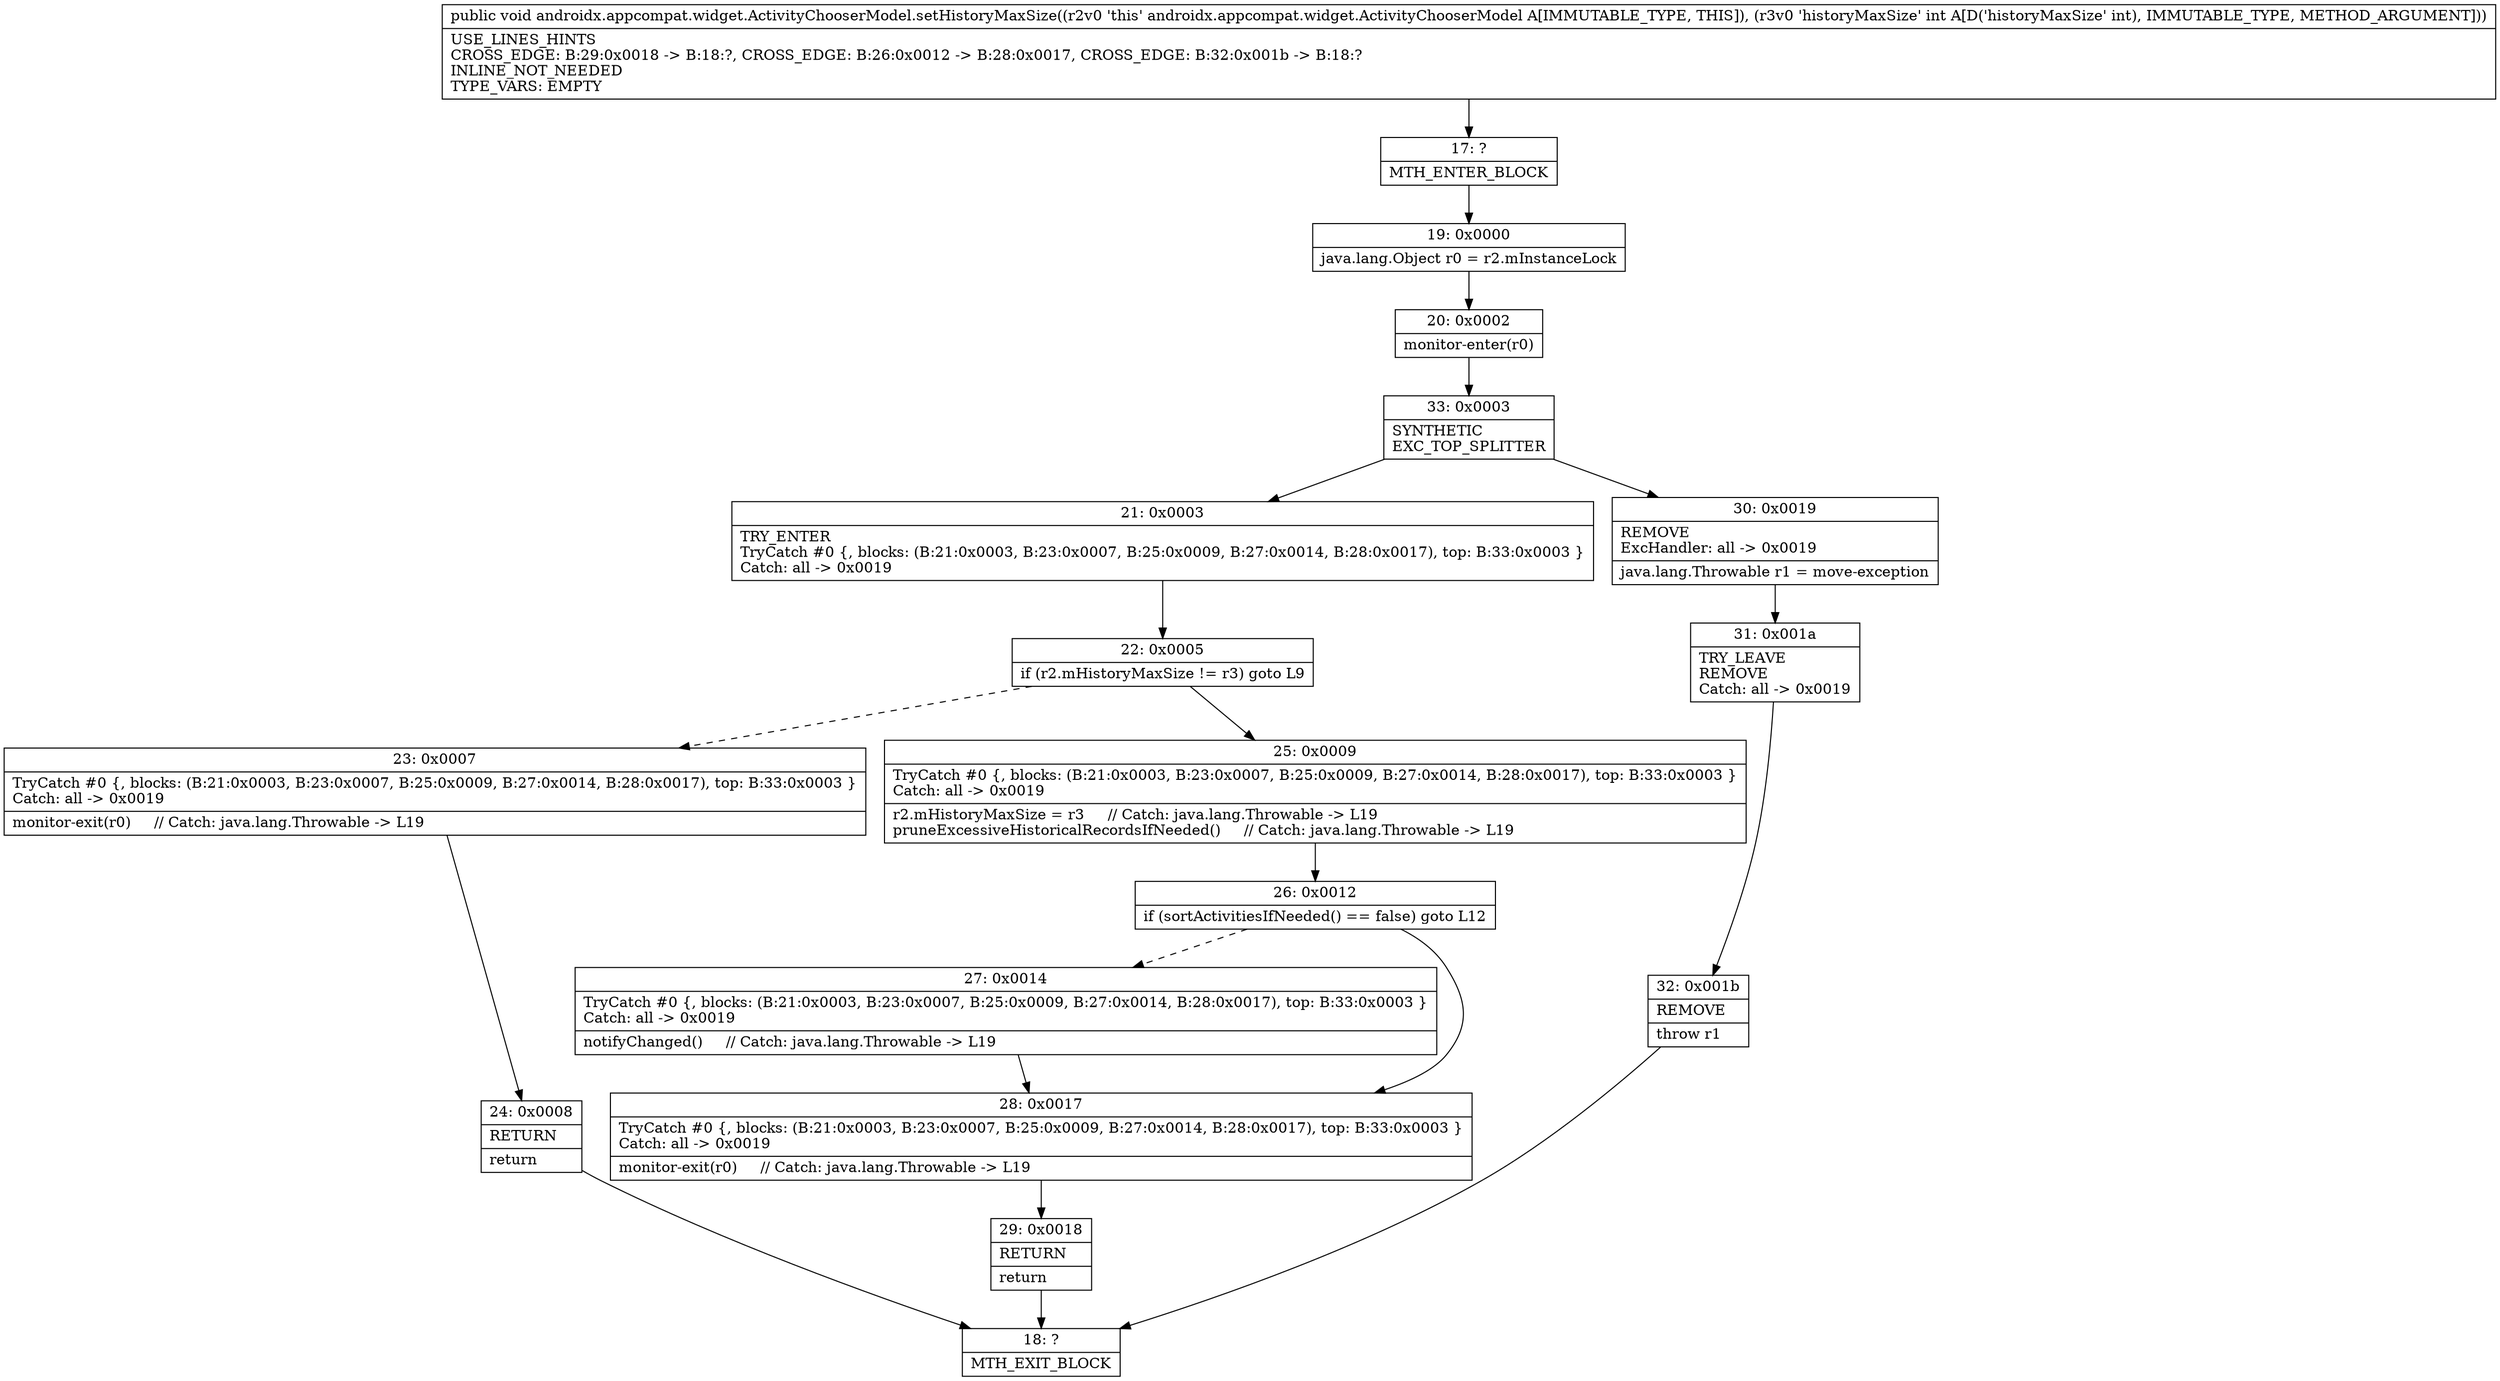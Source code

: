 digraph "CFG forandroidx.appcompat.widget.ActivityChooserModel.setHistoryMaxSize(I)V" {
Node_17 [shape=record,label="{17\:\ ?|MTH_ENTER_BLOCK\l}"];
Node_19 [shape=record,label="{19\:\ 0x0000|java.lang.Object r0 = r2.mInstanceLock\l}"];
Node_20 [shape=record,label="{20\:\ 0x0002|monitor\-enter(r0)\l}"];
Node_33 [shape=record,label="{33\:\ 0x0003|SYNTHETIC\lEXC_TOP_SPLITTER\l}"];
Node_21 [shape=record,label="{21\:\ 0x0003|TRY_ENTER\lTryCatch #0 \{, blocks: (B:21:0x0003, B:23:0x0007, B:25:0x0009, B:27:0x0014, B:28:0x0017), top: B:33:0x0003 \}\lCatch: all \-\> 0x0019\l}"];
Node_22 [shape=record,label="{22\:\ 0x0005|if (r2.mHistoryMaxSize != r3) goto L9\l}"];
Node_23 [shape=record,label="{23\:\ 0x0007|TryCatch #0 \{, blocks: (B:21:0x0003, B:23:0x0007, B:25:0x0009, B:27:0x0014, B:28:0x0017), top: B:33:0x0003 \}\lCatch: all \-\> 0x0019\l|monitor\-exit(r0)     \/\/ Catch: java.lang.Throwable \-\> L19\l}"];
Node_24 [shape=record,label="{24\:\ 0x0008|RETURN\l|return\l}"];
Node_18 [shape=record,label="{18\:\ ?|MTH_EXIT_BLOCK\l}"];
Node_25 [shape=record,label="{25\:\ 0x0009|TryCatch #0 \{, blocks: (B:21:0x0003, B:23:0x0007, B:25:0x0009, B:27:0x0014, B:28:0x0017), top: B:33:0x0003 \}\lCatch: all \-\> 0x0019\l|r2.mHistoryMaxSize = r3     \/\/ Catch: java.lang.Throwable \-\> L19\lpruneExcessiveHistoricalRecordsIfNeeded()     \/\/ Catch: java.lang.Throwable \-\> L19\l}"];
Node_26 [shape=record,label="{26\:\ 0x0012|if (sortActivitiesIfNeeded() == false) goto L12\l}"];
Node_27 [shape=record,label="{27\:\ 0x0014|TryCatch #0 \{, blocks: (B:21:0x0003, B:23:0x0007, B:25:0x0009, B:27:0x0014, B:28:0x0017), top: B:33:0x0003 \}\lCatch: all \-\> 0x0019\l|notifyChanged()     \/\/ Catch: java.lang.Throwable \-\> L19\l}"];
Node_28 [shape=record,label="{28\:\ 0x0017|TryCatch #0 \{, blocks: (B:21:0x0003, B:23:0x0007, B:25:0x0009, B:27:0x0014, B:28:0x0017), top: B:33:0x0003 \}\lCatch: all \-\> 0x0019\l|monitor\-exit(r0)     \/\/ Catch: java.lang.Throwable \-\> L19\l}"];
Node_29 [shape=record,label="{29\:\ 0x0018|RETURN\l|return\l}"];
Node_30 [shape=record,label="{30\:\ 0x0019|REMOVE\lExcHandler: all \-\> 0x0019\l|java.lang.Throwable r1 = move\-exception\l}"];
Node_31 [shape=record,label="{31\:\ 0x001a|TRY_LEAVE\lREMOVE\lCatch: all \-\> 0x0019\l}"];
Node_32 [shape=record,label="{32\:\ 0x001b|REMOVE\l|throw r1\l}"];
MethodNode[shape=record,label="{public void androidx.appcompat.widget.ActivityChooserModel.setHistoryMaxSize((r2v0 'this' androidx.appcompat.widget.ActivityChooserModel A[IMMUTABLE_TYPE, THIS]), (r3v0 'historyMaxSize' int A[D('historyMaxSize' int), IMMUTABLE_TYPE, METHOD_ARGUMENT]))  | USE_LINES_HINTS\lCROSS_EDGE: B:29:0x0018 \-\> B:18:?, CROSS_EDGE: B:26:0x0012 \-\> B:28:0x0017, CROSS_EDGE: B:32:0x001b \-\> B:18:?\lINLINE_NOT_NEEDED\lTYPE_VARS: EMPTY\l}"];
MethodNode -> Node_17;Node_17 -> Node_19;
Node_19 -> Node_20;
Node_20 -> Node_33;
Node_33 -> Node_21;
Node_33 -> Node_30;
Node_21 -> Node_22;
Node_22 -> Node_23[style=dashed];
Node_22 -> Node_25;
Node_23 -> Node_24;
Node_24 -> Node_18;
Node_25 -> Node_26;
Node_26 -> Node_27[style=dashed];
Node_26 -> Node_28;
Node_27 -> Node_28;
Node_28 -> Node_29;
Node_29 -> Node_18;
Node_30 -> Node_31;
Node_31 -> Node_32;
Node_32 -> Node_18;
}

